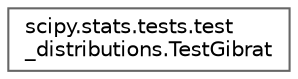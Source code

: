 digraph "Graphical Class Hierarchy"
{
 // LATEX_PDF_SIZE
  bgcolor="transparent";
  edge [fontname=Helvetica,fontsize=10,labelfontname=Helvetica,labelfontsize=10];
  node [fontname=Helvetica,fontsize=10,shape=box,height=0.2,width=0.4];
  rankdir="LR";
  Node0 [id="Node000000",label="scipy.stats.tests.test\l_distributions.TestGibrat",height=0.2,width=0.4,color="grey40", fillcolor="white", style="filled",URL="$db/d3c/classscipy_1_1stats_1_1tests_1_1test__distributions_1_1TestGibrat.html",tooltip=" "];
}
